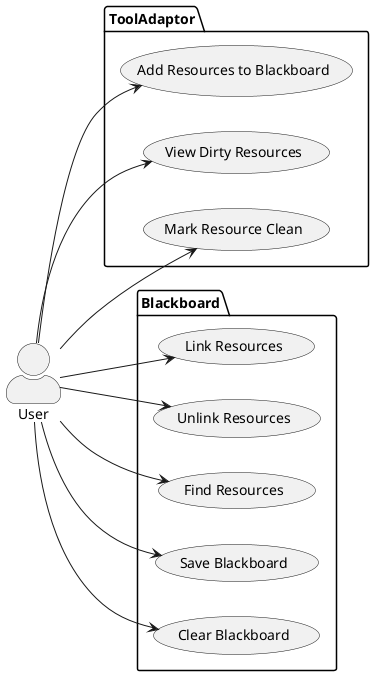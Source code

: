 @startuml
skinparam actorStyle awesome
left to right direction
actor User
package ToolAdaptor {
  usecase "Add Resources to Blackboard" as addr
  usecase "View Dirty Resources" as dirtyr
  usecase "Mark Resource Clean" as cleanr
}

package Blackboard {
  usecase "Link Resources" as linkr
  usecase "Unlink Resources" as unlinkr
  usecase "Find Resources" as findr
  usecase "Save Blackboard" as saveb
  usecase "Clear Blackboard" as clearb
}

User --> addr
User --> dirtyr
User --> cleanr

User --> linkr
User --> unlinkr
User --> findr
User --> saveb
User --> clearb

@enduml
